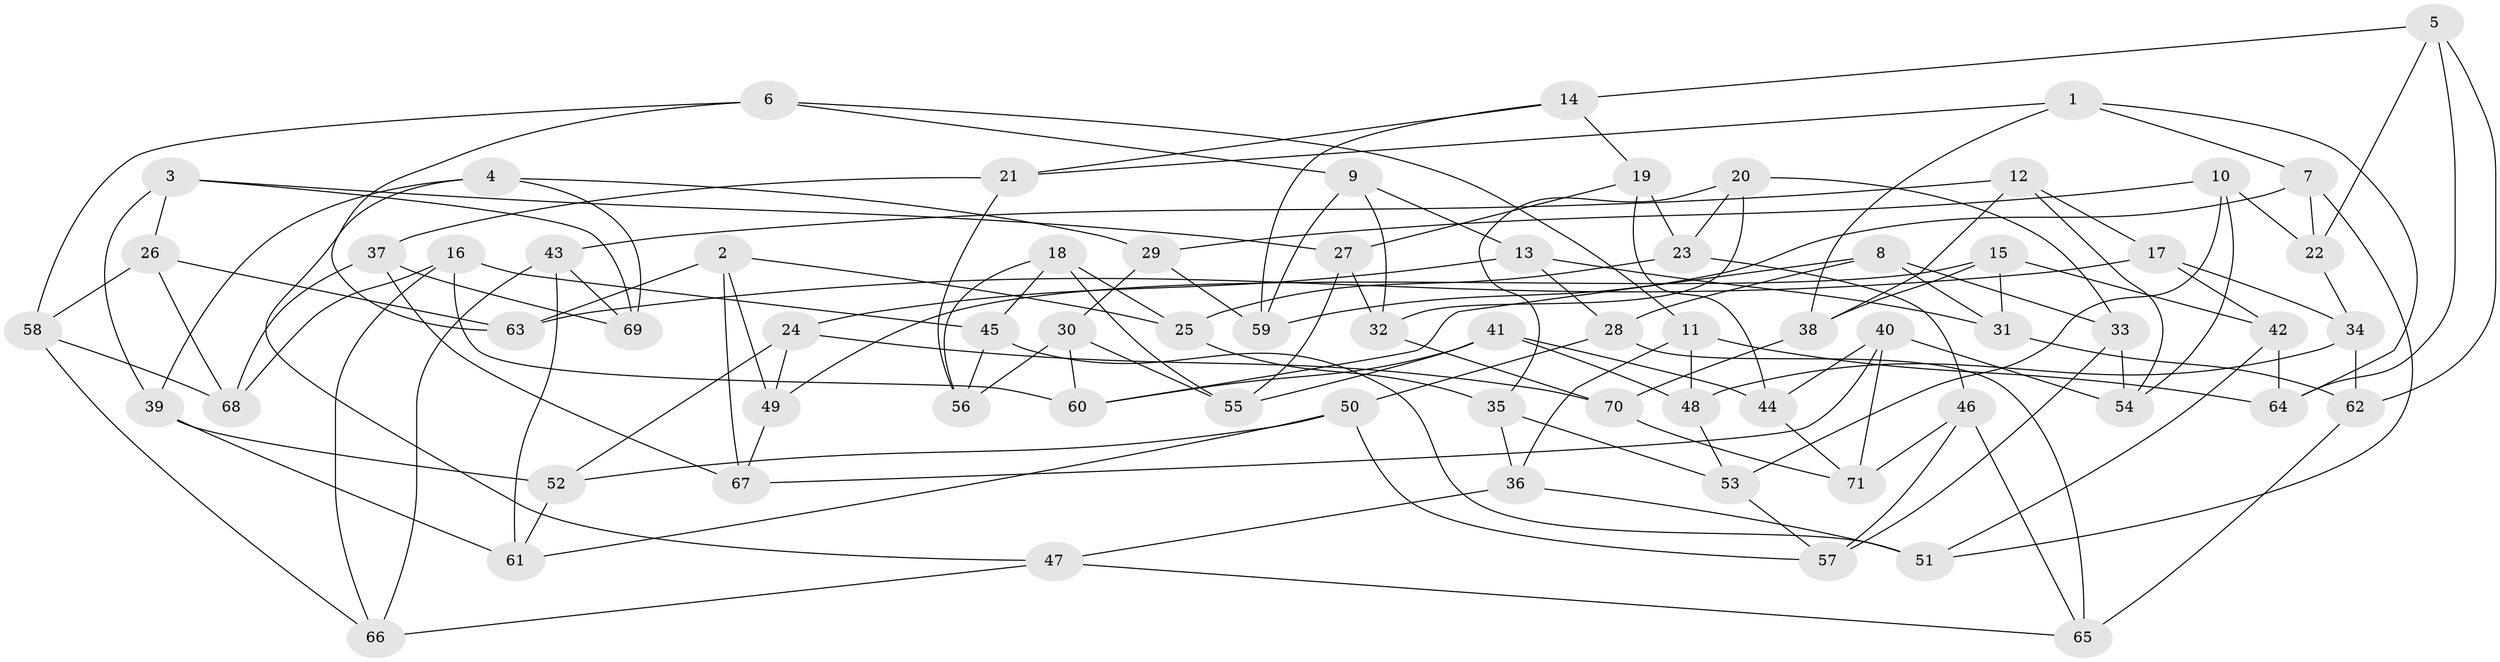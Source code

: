 // Generated by graph-tools (version 1.1) at 2025/11/02/27/25 16:11:49]
// undirected, 71 vertices, 142 edges
graph export_dot {
graph [start="1"]
  node [color=gray90,style=filled];
  1;
  2;
  3;
  4;
  5;
  6;
  7;
  8;
  9;
  10;
  11;
  12;
  13;
  14;
  15;
  16;
  17;
  18;
  19;
  20;
  21;
  22;
  23;
  24;
  25;
  26;
  27;
  28;
  29;
  30;
  31;
  32;
  33;
  34;
  35;
  36;
  37;
  38;
  39;
  40;
  41;
  42;
  43;
  44;
  45;
  46;
  47;
  48;
  49;
  50;
  51;
  52;
  53;
  54;
  55;
  56;
  57;
  58;
  59;
  60;
  61;
  62;
  63;
  64;
  65;
  66;
  67;
  68;
  69;
  70;
  71;
  1 -- 64;
  1 -- 38;
  1 -- 21;
  1 -- 7;
  2 -- 63;
  2 -- 25;
  2 -- 49;
  2 -- 67;
  3 -- 27;
  3 -- 69;
  3 -- 39;
  3 -- 26;
  4 -- 69;
  4 -- 29;
  4 -- 47;
  4 -- 39;
  5 -- 62;
  5 -- 22;
  5 -- 64;
  5 -- 14;
  6 -- 11;
  6 -- 63;
  6 -- 58;
  6 -- 9;
  7 -- 22;
  7 -- 51;
  7 -- 59;
  8 -- 33;
  8 -- 31;
  8 -- 28;
  8 -- 60;
  9 -- 13;
  9 -- 59;
  9 -- 32;
  10 -- 22;
  10 -- 54;
  10 -- 53;
  10 -- 29;
  11 -- 64;
  11 -- 48;
  11 -- 36;
  12 -- 38;
  12 -- 17;
  12 -- 54;
  12 -- 43;
  13 -- 28;
  13 -- 24;
  13 -- 31;
  14 -- 59;
  14 -- 21;
  14 -- 19;
  15 -- 49;
  15 -- 42;
  15 -- 38;
  15 -- 31;
  16 -- 66;
  16 -- 45;
  16 -- 60;
  16 -- 68;
  17 -- 34;
  17 -- 63;
  17 -- 42;
  18 -- 56;
  18 -- 25;
  18 -- 55;
  18 -- 45;
  19 -- 27;
  19 -- 44;
  19 -- 23;
  20 -- 33;
  20 -- 32;
  20 -- 35;
  20 -- 23;
  21 -- 37;
  21 -- 56;
  22 -- 34;
  23 -- 46;
  23 -- 25;
  24 -- 52;
  24 -- 49;
  24 -- 70;
  25 -- 35;
  26 -- 63;
  26 -- 68;
  26 -- 58;
  27 -- 32;
  27 -- 55;
  28 -- 65;
  28 -- 50;
  29 -- 30;
  29 -- 59;
  30 -- 55;
  30 -- 60;
  30 -- 56;
  31 -- 62;
  32 -- 70;
  33 -- 54;
  33 -- 57;
  34 -- 62;
  34 -- 48;
  35 -- 53;
  35 -- 36;
  36 -- 51;
  36 -- 47;
  37 -- 69;
  37 -- 68;
  37 -- 67;
  38 -- 70;
  39 -- 61;
  39 -- 52;
  40 -- 71;
  40 -- 44;
  40 -- 54;
  40 -- 67;
  41 -- 55;
  41 -- 60;
  41 -- 48;
  41 -- 44;
  42 -- 51;
  42 -- 64;
  43 -- 61;
  43 -- 69;
  43 -- 66;
  44 -- 71;
  45 -- 56;
  45 -- 51;
  46 -- 65;
  46 -- 57;
  46 -- 71;
  47 -- 66;
  47 -- 65;
  48 -- 53;
  49 -- 67;
  50 -- 57;
  50 -- 61;
  50 -- 52;
  52 -- 61;
  53 -- 57;
  58 -- 68;
  58 -- 66;
  62 -- 65;
  70 -- 71;
}
